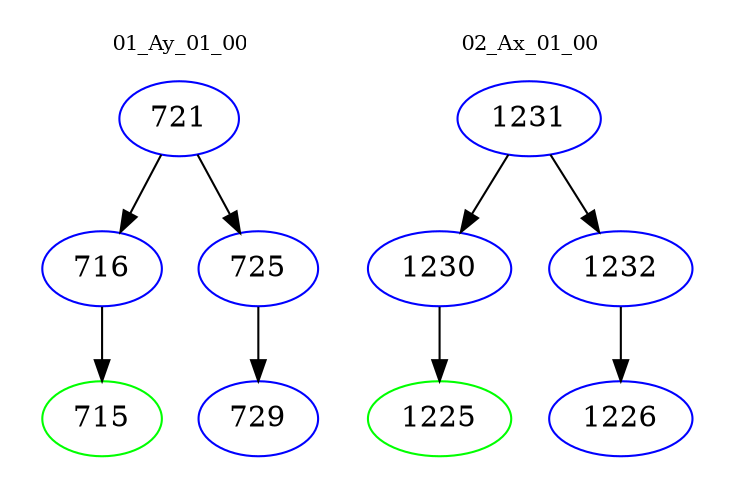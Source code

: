 digraph{
subgraph cluster_0 {
color = white
label = "01_Ay_01_00";
fontsize=10;
T0_721 [label="721", color="blue"]
T0_721 -> T0_716 [color="black"]
T0_716 [label="716", color="blue"]
T0_716 -> T0_715 [color="black"]
T0_715 [label="715", color="green"]
T0_721 -> T0_725 [color="black"]
T0_725 [label="725", color="blue"]
T0_725 -> T0_729 [color="black"]
T0_729 [label="729", color="blue"]
}
subgraph cluster_1 {
color = white
label = "02_Ax_01_00";
fontsize=10;
T1_1231 [label="1231", color="blue"]
T1_1231 -> T1_1230 [color="black"]
T1_1230 [label="1230", color="blue"]
T1_1230 -> T1_1225 [color="black"]
T1_1225 [label="1225", color="green"]
T1_1231 -> T1_1232 [color="black"]
T1_1232 [label="1232", color="blue"]
T1_1232 -> T1_1226 [color="black"]
T1_1226 [label="1226", color="blue"]
}
}
